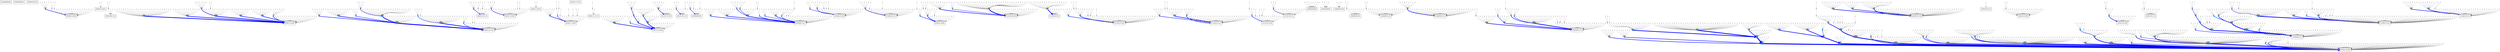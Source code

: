 digraph G {
layers="basins:edges:singles";
subgraph {
node[shape=box, style=unfilled, layer="basins"];
"00000000000" ;
node[shape=point, layer="edges", color=dodgerblue2, width=0.15, style=filled];
edge[color=blue];
node[layer="singles", color=gray25, width=0.05];
edge[color=gray50, len=1];
}
subgraph {
node[shape=box, style=unfilled, layer="basins"];
"00000000001" ;
node[shape=point, layer="edges", color=dodgerblue2, width=0.15, style=filled];
edge[color=blue];
node[layer="singles", color=gray25, width=0.05];
edge[color=gray50, len=1];
}
subgraph {
node[shape=box, style=unfilled, layer="basins"];
"00000010010" ;
node[shape=point, layer="edges", color=dodgerblue2, width=0.15, style=filled];
edge[color=blue];
node[layer="singles", color=gray25, width=0.05];
edge[color=gray50, len=1];
}
subgraph {
node[shape=box, style=unfilled, layer="basins"];
"00000110000" ;
node[shape=point, layer="edges", color=dodgerblue2, width=0.15, style=filled];
edge[color=blue];
"00000110000" [width=0.226746];
"00000110001" -> "00000110000" [penwidth=3.58352];
node[layer="singles", color=gray25, width=0.05];
edge[color=gray50, len=1];
"00000010000" -> "00000110000";
"00000010001" -> "00000110000";
"00000010011" -> "00000010000";
"00000110011" -> "00000110000";
"00011010000" -> "00000110000";
"00011010001" -> "00000110000";
"00011010011" -> "00000110000";
"00011010100" -> "00000110000";
"00011010101" -> "00000110000";
"00011110000" -> "00000110000";
"00011110001" -> "00000110000";
"00011110011" -> "00000110000";
"01000011000" -> "00000110000";
"01000011001" -> "00000110001";
"01000011010" -> "00000010000";
"01000011011" -> "00000010001";
"01011010000" -> "00000110000";
"01011010001" -> "00000110001";
"01011010010" -> "00000110000";
"01011010011" -> "00000110001";
"01011011000" -> "00000110000";
"01011011001" -> "00000110001";
"01011011010" -> "00000110000";
"01011011011" -> "00000110001";
"01011110000" -> "00000110000";
"01011110001" -> "00000110000";
"01011110010" -> "00000110000";
"01011110011" -> "00000110000";
}
subgraph {
node[shape=box, style=unfilled, layer="basins"];
"00000110010" ;
node[shape=point, layer="edges", color=dodgerblue2, width=0.15, style=filled];
edge[color=blue];
node[layer="singles", color=gray25, width=0.05];
edge[color=gray50, len=1];
"00011010010" -> "00000110010";
"00011110010" -> "00000110010";
}
subgraph {
node[shape=box, style=unfilled, layer="basins"];
"00001001110" ;
node[shape=point, layer="edges", color=dodgerblue2, width=0.15, style=filled];
edge[color=blue];
node[layer="singles", color=gray25, width=0.05];
edge[color=gray50, len=1];
"00001000010" -> "00001000110";
"00001000110" -> "00001001110";
"00001001010" -> "00001001110";
"10001000010" -> "00001000110";
"10001000110" -> "00001001110";
}
subgraph {
node[shape=box, style=unfilled, layer="basins"];
"00001101000" ;
node[shape=point, layer="edges", color=dodgerblue2, width=0.15, style=filled];
edge[color=blue];
"00001101000" [width=0.315747];
"00001100000" -> "00001101000" [penwidth=6.66441];
"00001101000" [width=0.315747];
"00001100001" -> "00001101000" [penwidth=5.27811];
"00001101000" [width=0.315747];
"00001101001" -> "00001101000" [penwidth=6.18208];
"00001101000" [width=0.315747];
"01001100000" -> "00001101000" [penwidth=4.79579];
"00001101001" [width=0.206069];
"01001100001" -> "00001101001" [penwidth=3.89182];
"00001101000" [width=0.315747];
"01001101000" -> "00001101000" [penwidth=4.79579];
"00001101000" [width=0.315747];
"10001100000" -> "00001101000" [penwidth=3.89182];
node[layer="singles", color=gray25, width=0.05];
edge[color=gray50, len=1];
"00001000000" -> "00001100000";
"00001000001" -> "00001100001";
"00001001000" -> "00001101000";
"00001001001" -> "00001101001";
"01001000000" -> "00001100001";
"01001000001" -> "00001100001";
"01001001000" -> "00001101001";
"01001001001" -> "00001101001";
"01001101001" -> "00001101001";
"10001000000" -> "00001100000";
"10001000001" -> "00001100001";
"10001010000" -> "00001100000";
"10001010001" -> "00001100000";
"10001010011" -> "00001100000";
"10001010100" -> "00001100000";
"10001010101" -> "00001100000";
"10001011000" -> "10001100000";
"10001011001" -> "10001100000";
"10001011011" -> "10001100000";
"10001100001" -> "00001101000";
"10001110000" -> "00001100000";
"10001110001" -> "00001100000";
"10001110011" -> "00001100000";
"10001110100" -> "00001101000";
"10001110101" -> "00001101000";
"10101000000" -> "00001100000";
"10101000001" -> "00001100001";
"10101010000" -> "00001100000";
"10101010001" -> "00001100000";
"10101010011" -> "00001100000";
"10101010100" -> "01001100000";
"10101010101" -> "01001100000";
"10101011000" -> "10001100000";
"10101011001" -> "10001100000";
"10101011011" -> "10001100000";
"10101100000" -> "00001101000";
"10101100001" -> "00001101000";
"10101110000" -> "00001100000";
"10101110001" -> "00001100000";
"10101110011" -> "00001100000";
"10101110100" -> "01001101000";
"10101110101" -> "01001101000";
"11001000000" -> "00001100001";
"11001000001" -> "00001100001";
"11001001000" -> "00001101001";
"11001001001" -> "00001101001";
"11001010000" -> "00001100000";
"11001010001" -> "00001100001";
"11001010010" -> "00001100000";
"11001010011" -> "00001100001";
"11001010100" -> "01001100000";
"11001010101" -> "01001100001";
"11001011000" -> "00001100000";
"11001011001" -> "00001100001";
"11001011010" -> "00001100000";
"11001011011" -> "00001100001";
"11001011100" -> "00001101000";
"11001011101" -> "00001101001";
"11001100000" -> "00001101000";
"11001100001" -> "00001101001";
"11001101000" -> "00001101000";
"11001101001" -> "00001101001";
"11001110000" -> "00001100000";
"11001110001" -> "00001100000";
"11001110010" -> "00001100000";
"11001110011" -> "00001100000";
"11001110100" -> "01001101000";
"11001110101" -> "01001101000";
"11001111000" -> "00001101000";
"11001111001" -> "00001101000";
"11001111010" -> "00001101000";
"11001111011" -> "00001101000";
"11001111100" -> "00001101000";
"11001111101" -> "00001101000";
"11101000000" -> "01001100001";
"11101000001" -> "01001100001";
"11101001000" -> "00001101001";
"11101001001" -> "00001101001";
"11101010000" -> "01001100000";
"11101010001" -> "01001100001";
"11101010010" -> "01001100000";
"11101010011" -> "01001100001";
"11101010100" -> "01001100000";
"11101010101" -> "01001100001";
"11101011000" -> "00001100000";
"11101011001" -> "00001100001";
"11101011010" -> "00001100000";
"11101011011" -> "00001100001";
"11101011100" -> "01001101000";
"11101011101" -> "01001101001";
"11101100000" -> "01001101000";
"11101100001" -> "01001101001";
"11101101000" -> "00001101000";
"11101101001" -> "00001101001";
"11101110000" -> "01001100000";
"11101110001" -> "01001100000";
"11101110010" -> "01001100000";
"11101110011" -> "01001100000";
"11101110100" -> "01001101000";
"11101110101" -> "01001101000";
"11101111000" -> "00001101000";
"11101111001" -> "00001101000";
"11101111010" -> "00001101000";
"11101111011" -> "00001101000";
"11101111100" -> "01001101000";
"11101111101" -> "01001101000";
}
subgraph {
node[shape=box, style=unfilled, layer="basins"];
"00001101100" ;
node[shape=point, layer="edges", color=dodgerblue2, width=0.15, style=filled];
edge[color=blue];
"00001101101" [width=0.283233];
"00001000101" -> "00001101101" [penwidth=3.89182];
"00001101101" [width=0.283233];
"00001001101" -> "00001101101" [penwidth=5.1299];
"00001101100" [width=0.323469];
"00001101101" -> "00001101100" [penwidth=8.49699];
"00001101101" [width=0.283233];
"01001001101" -> "00001101101" [penwidth=3.21888];
"01001101100" [width=0.217206];
"01001100100" -> "01001101100" [penwidth=2.77259];
"01001101101" [width=0.224486];
"01001100101" -> "01001101101" [penwidth=3.21888];
"00001101100" [width=0.323469];
"01001101100" -> "00001101100" [penwidth=6.51619];
"00001101101" [width=0.283233];
"01001101101" -> "00001101101" [penwidth=6.73459];
"00001101100" [width=0.323469];
"01001101110" -> "00001101100" [penwidth=2.77259];
node[layer="singles", color=gray25, width=0.05];
edge[color=gray50, len=1];
"00001000011" -> "00001000101";
"00001000100" -> "00001101100";
"00001000111" -> "00001001101";
"00001001011" -> "00001001101";
"00001001100" -> "00001101100";
"00001001111" -> "00001001101";
"00001100011" -> "00001101100";
"00001100100" -> "00001101100";
"00001100101" -> "00001101100";
"00001100111" -> "00001101100";
"00001101011" -> "00001101100";
"00001101111" -> "00001101100";
"01001000010" -> "00001000101";
"01001000011" -> "00001000101";
"01001000100" -> "01001101101";
"01001000101" -> "01001101101";
"01001000110" -> "01001001101";
"01001000111" -> "01001001101";
"01001001010" -> "00001001101";
"01001001011" -> "00001001101";
"01001001100" -> "00001101101";
"01001001110" -> "00001001101";
"01001001111" -> "00001001101";
"01001100010" -> "00001101100";
"01001100011" -> "00001101101";
"01001100110" -> "01001101100";
"01001100111" -> "01001101101";
"01001101010" -> "00001101100";
"01001101011" -> "00001101101";
"01001101111" -> "00001101101";
"10001000011" -> "00001000101";
"10001000100" -> "00001101100";
"10001000101" -> "00001101101";
"10001000111" -> "00001001101";
"10001010111" -> "00001100100";
"10001100011" -> "00001101100";
"10001100100" -> "00001101100";
"10001100101" -> "00001101100";
"10001100111" -> "00001101100";
"10001110111" -> "00001101100";
"10101000011" -> "00001100101";
"10101000100" -> "01001101100";
"10101000101" -> "01001101101";
"10101000110" -> "01001101110";
"10101000111" -> "01001101101";
"10101010110" -> "01001100110";
"10101010111" -> "01001100100";
"10101100011" -> "00001101100";
"10101100100" -> "01001101100";
"10101100101" -> "01001101100";
"10101100110" -> "01001101110";
"10101100111" -> "01001101100";
"10101110110" -> "01001101110";
"10101110111" -> "01001101100";
"11001000010" -> "00001000101";
"11001000011" -> "00001000101";
"11001000100" -> "01001101101";
"11001000101" -> "01001101101";
"11001000110" -> "01001001101";
"11001000111" -> "01001001101";
"11001001010" -> "00001001101";
"11001001011" -> "00001001101";
"11001001100" -> "00001101101";
"11001001101" -> "00001101101";
"11001001110" -> "00001001101";
"11001001111" -> "00001001101";
"11001010110" -> "01001100100";
"11001010111" -> "01001100101";
"11001011110" -> "00001101100";
"11001011111" -> "00001101101";
"11001100010" -> "00001101100";
"11001100011" -> "00001101101";
"11001100100" -> "01001101100";
"11001100101" -> "01001101101";
"11001100110" -> "01001101100";
"11001100111" -> "01001101101";
"11001101010" -> "00001101100";
"11001101011" -> "00001101101";
"11001101100" -> "00001101100";
"11001101101" -> "00001101101";
"11001101110" -> "00001101100";
"11001101111" -> "00001101101";
"11001110110" -> "01001101100";
"11001110111" -> "01001101100";
"11001111110" -> "00001101100";
"11001111111" -> "00001101100";
"11101000010" -> "01001100101";
"11101000011" -> "01001100101";
"11101000100" -> "01001101101";
"11101000101" -> "01001101101";
"11101000110" -> "01001101101";
"11101000111" -> "01001101101";
"11101001010" -> "00001101101";
"11101001011" -> "00001101101";
"11101001100" -> "01001101101";
"11101001101" -> "01001101101";
"11101001110" -> "01001101101";
"11101001111" -> "01001101101";
"11101010110" -> "01001100100";
"11101010111" -> "01001100101";
"11101011110" -> "01001101100";
"11101011111" -> "01001101101";
"11101100010" -> "01001101100";
"11101100011" -> "01001101101";
"11101100100" -> "01001101100";
"11101100101" -> "01001101101";
"11101100110" -> "01001101100";
"11101100111" -> "01001101101";
"11101101010" -> "00001101100";
"11101101011" -> "00001101101";
"11101101100" -> "01001101100";
"11101101101" -> "01001101101";
"11101101110" -> "01001101100";
"11101101111" -> "01001101101";
"11101110110" -> "01001101100";
"11101110111" -> "01001101100";
"11101111110" -> "01001101100";
"11101111111" -> "01001101100";
}
subgraph {
node[shape=box, style=unfilled, layer="basins"];
"00001101110" ;
node[shape=point, layer="edges", color=dodgerblue2, width=0.15, style=filled];
edge[color=blue];
"00001101110" [width=0.184839];
"00001100010" -> "00001101110" [penwidth=3.21888];
node[layer="singles", color=gray25, width=0.05];
edge[color=gray50, len=1];
"00001100110" -> "00001101110";
"00001101010" -> "00001101110";
"10001010010" -> "00001100010";
"10001010110" -> "00001100110";
"10001011010" -> "10001100010";
"10001100010" -> "00001101110";
"10001100110" -> "00001101110";
"10001110010" -> "00001100010";
"10001110110" -> "00001101110";
"10101000010" -> "00001100110";
"10101010010" -> "00001100010";
"10101011010" -> "10001100010";
"10101100010" -> "00001101110";
"10101110010" -> "00001100010";
}
subgraph {
node[shape=box, style=unfilled, layer="basins"];
"00001110000" ;
node[shape=point, layer="edges", color=dodgerblue2, width=0.15, style=filled];
edge[color=blue];
"00001110000" [width=0.214592];
"00001110001" -> "00001110000" [penwidth=3.21888];
node[layer="singles", color=gray25, width=0.05];
edge[color=gray50, len=1];
"00001010000" -> "00001110000";
"00001010001" -> "00001110000";
"00001010011" -> "00001110000";
"00001010100" -> "00001110000";
"00001010101" -> "00001110000";
"00001011000" -> "00001110000";
"00001011001" -> "00001110000";
"00001011011" -> "00001110000";
"00001110011" -> "00001110000";
"01001010000" -> "00001110000";
"01001010001" -> "00001110001";
"01001010010" -> "00001110000";
"01001010011" -> "00001110001";
"01001010100" -> "01001110000";
"01001010101" -> "01001110001";
"01001011000" -> "00001110000";
"01001011001" -> "00001110001";
"01001011010" -> "00001110000";
"01001011011" -> "00001110001";
"01001110000" -> "00001110000";
"01001110001" -> "00001110000";
"01001110010" -> "00001110000";
"01001110011" -> "00001110000";
}
subgraph {
node[shape=box, style=unfilled, layer="basins"];
"00001110010" ;
node[shape=point, layer="edges", color=dodgerblue2, width=0.15, style=filled];
edge[color=blue];
node[layer="singles", color=gray25, width=0.05];
edge[color=gray50, len=1];
"00001010010" -> "00001110010";
"00001011010" -> "00001110010";
}
subgraph {
node[shape=box, style=unfilled, layer="basins"];
"00001111000" ;
node[shape=point, layer="edges", color=dodgerblue2, width=0.15, style=filled];
edge[color=blue];
"00001111000" [width=0.228932];
"00001111100" -> "00001111000" [penwidth=3.89182];
"00001111000" [width=0.228932];
"01001111000" -> "00001111000" [penwidth=3.21888];
node[layer="singles", color=gray25, width=0.05];
edge[color=gray50, len=1];
"00001010111" -> "00001110100";
"00001011100" -> "00001111000";
"00001011101" -> "00001111000";
"00001011111" -> "00001111100";
"00001110100" -> "00001111000";
"00001110101" -> "00001111000";
"00001110111" -> "00001111100";
"00001111001" -> "00001111000";
"00001111011" -> "00001111000";
"00001111101" -> "00001111000";
"00001111111" -> "00001111100";
"01001010110" -> "01001110100";
"01001010111" -> "01001110101";
"01001011100" -> "00001111000";
"01001011101" -> "00001111001";
"01001011110" -> "00001111100";
"01001011111" -> "00001111101";
"01001110100" -> "01001111000";
"01001110101" -> "01001111000";
"01001110110" -> "01001111100";
"01001110111" -> "01001111100";
"01001111001" -> "00001111000";
"01001111010" -> "00001111000";
"01001111011" -> "00001111000";
"01001111100" -> "00001111000";
"01001111101" -> "00001111000";
"01001111110" -> "00001111100";
"01001111111" -> "00001111100";
}
subgraph {
node[shape=box, style=unfilled, layer="basins"];
"00001111010" ;
node[shape=point, layer="edges", color=dodgerblue2, width=0.15, style=filled];
edge[color=blue];
node[layer="singles", color=gray25, width=0.05];
edge[color=gray50, len=1];
}
subgraph {
node[shape=box, style=unfilled, layer="basins"];
"00001111110" ;
node[shape=point, layer="edges", color=dodgerblue2, width=0.15, style=filled];
edge[color=blue];
node[layer="singles", color=gray25, width=0.05];
edge[color=gray50, len=1];
"00001010110" -> "00001110110";
"00001011110" -> "00001111110";
"00001110110" -> "00001111110";
}
subgraph {
node[shape=box, style=unfilled, layer="basins"];
"00101101000" ;
node[shape=point, layer="edges", color=dodgerblue2, width=0.15, style=filled];
edge[color=blue];
"00101101000" [width=0.272956];
"00101100000" -> "00101101000" [penwidth=5.1299];
"00101101000" [width=0.272956];
"00101100001" -> "00101101000" [penwidth=2.77259];
"00101101000" [width=0.272956];
"00101101001" -> "00101101000" [penwidth=4.96981];
"01101101000" [width=0.192691];
"01101100000" -> "01101101000" [penwidth=4.60517];
"01101101001" [width=0.138629];
"01101100001" -> "01101101001" [penwidth=3.58352];
"00101101000" [width=0.272956];
"01101101000" -> "00101101000" [penwidth=5.78074];
"00101101001" [width=0.16566];
"01101101001" -> "00101101001" [penwidth=4.15888];
node[layer="singles", color=gray25, width=0.05];
edge[color=gray50, len=1];
"00101000000" -> "00101100000";
"00101000001" -> "00101100001";
"00101001000" -> "00101101000";
"00101001001" -> "00101101001";
"00101010000" -> "00101100000";
"00101010001" -> "00101100000";
"00101010011" -> "00101100000";
"00101010100" -> "01101100000";
"00101010101" -> "01101100000";
"00101011000" -> "00101100000";
"00101011001" -> "00101100000";
"00101011011" -> "00101100000";
"00101011100" -> "00101101000";
"00101011101" -> "00101101000";
"00101110000" -> "00101100000";
"00101110001" -> "00101100000";
"00101110011" -> "00101100000";
"00101110100" -> "01101101000";
"00101110101" -> "01101101000";
"00101111000" -> "00101101000";
"00101111001" -> "00101101000";
"00101111011" -> "00101101000";
"00101111100" -> "00101101000";
"00101111101" -> "00101101000";
"01101000000" -> "01101100001";
"01101000001" -> "01101100001";
"01101001000" -> "00101101001";
"01101001001" -> "00101101001";
"01101010000" -> "01101100000";
"01101010001" -> "01101100001";
"01101010010" -> "01101100000";
"01101010011" -> "01101100001";
"01101010100" -> "01101100000";
"01101010101" -> "01101100001";
"01101011000" -> "00101100000";
"01101011001" -> "00101100001";
"01101011010" -> "00101100000";
"01101011011" -> "00101100001";
"01101011100" -> "01101101000";
"01101011101" -> "01101101001";
"01101110000" -> "01101100000";
"01101110001" -> "01101100000";
"01101110010" -> "01101100000";
"01101110011" -> "01101100000";
"01101110100" -> "01101101000";
"01101110101" -> "01101101000";
"01101111000" -> "00101101000";
"01101111001" -> "00101101000";
"01101111010" -> "00101101000";
"01101111011" -> "00101101000";
"01101111100" -> "01101101000";
"01101111101" -> "01101101000";
}
subgraph {
node[shape=box, style=unfilled, layer="basins"];
"00101101100" ;
node[shape=point, layer="edges", color=dodgerblue2, width=0.15, style=filled];
edge[color=blue];
"00101101100" [width=0.180537];
"00101101101" -> "00101101100" [penwidth=3.89182];
node[layer="singles", color=gray25, width=0.05];
edge[color=gray50, len=1];
"00101001011" -> "00101101101";
"00101001100" -> "00101101100";
"00101001101" -> "00101101101";
"00101001111" -> "00101101101";
"00101011111" -> "00101101100";
"00101100011" -> "00101101100";
"00101101011" -> "00101101100";
"00101101111" -> "00101101100";
"00101111111" -> "00101101100";
"01101001010" -> "00101101101";
"01101001011" -> "00101101101";
"01101101010" -> "00101101100";
"01101101011" -> "00101101101";
}
subgraph {
node[shape=box, style=unfilled, layer="basins"];
"00101101110" ;
node[shape=point, layer="edges", color=dodgerblue2, width=0.15, style=filled];
edge[color=blue];
"00101101110" [width=0.15986];
"00101100010" -> "00101101110" [penwidth=2.77259];
node[layer="singles", color=gray25, width=0.05];
edge[color=gray50, len=1];
"00101001010" -> "00101101110";
"00101001110" -> "00101101110";
"00101010010" -> "00101100010";
"00101011010" -> "00101100010";
"00101011110" -> "00101101110";
"00101101010" -> "00101101110";
"00101110010" -> "00101100010";
"00101111010" -> "00101101010";
"00101111110" -> "00101101110";
}
subgraph {
node[shape=box, style=unfilled, layer="basins"];
"01000000001" ;
node[shape=point, layer="edges", color=dodgerblue2, width=0.15, style=filled];
edge[color=blue];
"01000000001" [width=0.16566];
"11000000001" -> "01000000001" [penwidth=2.77259];
node[layer="singles", color=gray25, width=0.05];
edge[color=gray50, len=1];
"01000000000" -> "01000000001";
"01010000000" -> "01000000001";
"01010000001" -> "01000000001";
"11000000000" -> "01000000001";
"11000010010" -> "01000000000";
"11000010011" -> "01000000001";
"11010000000" -> "11000000001";
"11010000001" -> "11000000001";
"11010010010" -> "11000000000";
"11010010011" -> "11000000001";
}
subgraph {
node[shape=box, style=unfilled, layer="basins"];
"01000001101" ;
node[shape=point, layer="edges", color=dodgerblue2, width=0.15, style=filled];
edge[color=blue];
"01000001101" [width=0.294589];
"00000000101" -> "01000001101" [penwidth=3.89182];
"01000001101" [width=0.294589];
"01000000101" -> "01000001101" [penwidth=4.60517];
"01000001101" [width=0.294589];
"01000001100" -> "01000001101" [penwidth=5.66643];
"01000001101" [width=0.294589];
"01000001110" -> "01000001101" [penwidth=3.21888];
"01000001101" [width=0.294589];
"11000000100" -> "01000001101" [penwidth=2.77259];
"01000001101" [width=0.294589];
"11000000101" -> "01000001101" [penwidth=4.15888];
"01000001101" [width=0.294589];
"11000000110" -> "01000001101" [penwidth=3.21888];
"01000001100" [width=0.188881];
"11000100010" -> "01000001100" [penwidth=3.21888];
"01000001100" [width=0.188881];
"11000100110" -> "01000001100" [penwidth=2.77259];
node[layer="singles", color=gray25, width=0.05];
edge[color=gray50, len=1];
"00000000010" -> "00000000110";
"00000000011" -> "00000000101";
"00000000100" -> "01000001100";
"00000000110" -> "01000001110";
"00000000111" -> "01000001101";
"00000100110" -> "01000001110";
"00000100111" -> "01000001100";
"00010010110" -> "11000010110";
"00011000010" -> "00000000110";
"00011000011" -> "00000000101";
"00110000010" -> "11100000110";
"01000000010" -> "01000000101";
"01000000011" -> "01000000101";
"01000000100" -> "01000001101";
"01000000110" -> "01000001101";
"01000000111" -> "01000001101";
"01000001111" -> "01000001101";
"01000100010" -> "01000001100";
"01000100011" -> "01000001101";
"01000100110" -> "01000001100";
"01000100111" -> "01000001101";
"01000101110" -> "01000001100";
"01000101111" -> "01000001101";
"01010000010" -> "01000000101";
"01010000011" -> "01000000101";
"01010000100" -> "01000001101";
"01010000101" -> "01000001101";
"01010000110" -> "01000001101";
"01010000111" -> "01000001101";
"01010100010" -> "01000001100";
"01010100011" -> "01000001101";
"01010100110" -> "01000001100";
"01010100111" -> "01000001101";
"01011000010" -> "00000000101";
"01011000011" -> "00000000101";
"01011000110" -> "01000001101";
"01011000111" -> "01000001101";
"10000010110" -> "11000000110";
"10000010111" -> "11000000100";
"10010010110" -> "11000000110";
"10010010111" -> "11000000100";
"10100000010" -> "11000000110";
"10100000011" -> "11000000101";
"10100010010" -> "11000100010";
"10100010110" -> "11000100110";
"10100110010" -> "11000100010";
"10110000010" -> "11000000110";
"10110000011" -> "11000000101";
"10110010010" -> "11000100010";
"10110010110" -> "11000100110";
"10110110010" -> "11000100010";
"10111010110" -> "11000100110";
"11000000010" -> "01000000101";
"11000000011" -> "01000000101";
"11000000111" -> "01000001101";
"11000010110" -> "01000000100";
"11000010111" -> "01000000101";
"11000100011" -> "01000001101";
"11000100111" -> "01000001101";
"11010000010" -> "11000000101";
"11010000011" -> "11000000101";
"11010010110" -> "11000000100";
"11010010111" -> "11000000101";
"11011000010" -> "00000000101";
"11011000011" -> "00000000101";
"11011000110" -> "01000001101";
"11011000111" -> "01000001101";
"11100000010" -> "01000000101";
"11100000011" -> "01000000101";
"11100000110" -> "01000001101";
"11100000111" -> "01000001101";
"11110000010" -> "11000000101";
"11110000011" -> "11000000101";
}
subgraph {
node[shape=box, style=unfilled, layer="basins"];
"01000101100" ;
node[shape=point, layer="edges", color=dodgerblue2, width=0.15, style=filled];
edge[color=blue];
"01000101100" [width=0.237023];
"01000100100" -> "01000101100" [penwidth=2.77259];
"01000101100" [width=0.237023];
"11000100100" -> "01000101100" [penwidth=3.21888];
node[layer="singles", color=gray25, width=0.05];
edge[color=gray50, len=1];
"00000100100" -> "01000101100";
"00000100101" -> "01000101100";
"00110010010" -> "11100100010";
"00110010110" -> "11100100110";
"00110010111" -> "11100100100";
"00110110010" -> "11100100010";
"01010100100" -> "01000101100";
"01011100100" -> "01000101100";
"01011100110" -> "01000101100";
"10100010111" -> "11000100100";
"10110010111" -> "11000100100";
"10111010111" -> "11000100100";
"11000110110" -> "01000101100";
"11000110111" -> "01000101100";
"11011010110" -> "01000100100";
"11011100100" -> "01000101100";
"11011100110" -> "01000101100";
"11011110110" -> "01000101100";
"11011110111" -> "01000101100";
"11100010110" -> "01000100100";
"11100100010" -> "01000101100";
"11100100100" -> "01000101100";
"11100100110" -> "01000101100";
"11100110110" -> "01000101100";
"11100110111" -> "01000101100";
"11110010110" -> "11000100100";
"11111010110" -> "01000100100";
"11111100010" -> "01000101100";
"11111100100" -> "01000101100";
"11111100110" -> "01000101100";
"11111110110" -> "01000101100";
"11111110111" -> "01000101100";
}
subgraph {
node[shape=box, style=unfilled, layer="basins"];
"01000101101" ;
node[shape=point, layer="edges", color=dodgerblue2, width=0.15, style=filled];
edge[color=blue];
"01000101101" [width=0.228932];
"01000100101" -> "01000101101" [penwidth=3.58352];
node[layer="singles", color=gray25, width=0.05];
edge[color=gray50, len=1];
"00110000011" -> "11100000101";
"01010100101" -> "01000101101";
"01011000100" -> "01000101101";
"01011000101" -> "01000101101";
"01011100101" -> "01000101101";
"01011100111" -> "01000101101";
"11000100101" -> "01000101101";
"11011000100" -> "01000101101";
"11011000101" -> "01000101101";
"11011010111" -> "01000100101";
"11011100101" -> "01000101101";
"11011100111" -> "01000101101";
"11100000100" -> "01000101101";
"11100000101" -> "01000101101";
"11100010111" -> "01000100101";
"11100100011" -> "01000101101";
"11100100101" -> "01000101101";
"11100100111" -> "01000101101";
"11110010111" -> "11000100101";
"11111000010" -> "01000100101";
"11111000011" -> "01000100101";
"11111000100" -> "01000101101";
"11111000101" -> "01000101101";
"11111000110" -> "01000101101";
"11111000111" -> "01000101101";
"11111010111" -> "01000100101";
"11111100011" -> "01000101101";
"11111100101" -> "01000101101";
"11111100111" -> "01000101101";
}
subgraph {
node[shape=box, style=unfilled, layer="basins"];
"01000110000" ;
node[shape=point, layer="edges", color=dodgerblue2, width=0.15, style=filled];
edge[color=blue];
"01000110000" [width=0.226746];
"01000010100" -> "01000110000" [penwidth=3.21888];
"01000110000" [width=0.226746];
"01000110001" -> "01000110000" [penwidth=4.60517];
node[layer="singles", color=gray25, width=0.05];
edge[color=gray50, len=1];
"00000010100" -> "01000110000";
"00000010101" -> "01000110000";
"00000010110" -> "01000010110";
"00000010111" -> "01000010100";
"01000010000" -> "01000110000";
"01000010001" -> "01000110001";
"01000010010" -> "01000010000";
"01000010011" -> "01000010001";
"01000010101" -> "01000110001";
"01000010110" -> "01000010100";
"01000010111" -> "01000010101";
"01000110010" -> "01000110000";
"01000110011" -> "01000110000";
"01010010000" -> "01000110000";
"01010010001" -> "01000110001";
"01010010010" -> "01000010000";
"01010010011" -> "01000010001";
"01010010100" -> "01000110000";
"01010010101" -> "01000110001";
"01010010110" -> "01000010100";
"01010010111" -> "01000010101";
"01010110000" -> "01000110000";
"01010110001" -> "01000110000";
"01010110010" -> "01000110000";
"01010110011" -> "01000110000";
"01011010100" -> "01000110000";
"01011010101" -> "01000110001";
}
subgraph {
node[shape=box, style=unfilled, layer="basins"];
"01100101000" ;
node[shape=point, layer="edges", color=dodgerblue2, width=0.15, style=filled];
edge[color=blue];
"01100101000" [width=0.285111];
"00100100000" -> "01100101000" [penwidth=4.60517];
"01100101000" [width=0.285111];
"00100100001" -> "01100101000" [penwidth=2.77259];
"01100101000" [width=0.285111];
"01100100000" -> "01100101000" [penwidth=7.1107];
node[layer="singles", color=gray25, width=0.05];
edge[color=gray50, len=1];
"00100000000" -> "01100100000";
"00100010000" -> "01100100000";
"00100010001" -> "01100100000";
"00100010011" -> "01100100000";
"00100010100" -> "01100100000";
"00100010101" -> "01100100000";
"00100110000" -> "01100100000";
"00100110001" -> "01100100000";
"00100110011" -> "01100100000";
"00100110100" -> "01100101000";
"00100110101" -> "01100101000";
"00111000000" -> "00100100000";
"00111000001" -> "00100100001";
"00111010000" -> "00100100000";
"00111010001" -> "00100100000";
"00111010011" -> "00100100000";
"00111010100" -> "01100100000";
"00111010101" -> "01100100000";
"00111110000" -> "00100100000";
"00111110001" -> "00100100000";
"00111110011" -> "00100100000";
"00111110100" -> "01100101000";
"00111110101" -> "01100101000";
"01100010000" -> "01100100000";
"01100010010" -> "01100100000";
"01100010100" -> "01100100000";
"01100011000" -> "01100100000";
"01100011010" -> "01100100000";
"01100011100" -> "01100101000";
"01100110000" -> "01100100000";
"01100110001" -> "01100100000";
"01100110010" -> "01100100000";
"01100110011" -> "01100100000";
"01100110100" -> "01100101000";
"01100110101" -> "01100101000";
"01100111000" -> "01100101000";
"01100111001" -> "01100101000";
"01100111010" -> "01100101000";
"01100111011" -> "01100101000";
"01100111100" -> "01100101000";
"01100111101" -> "01100101000";
"01110010000" -> "01100100000";
"01110010010" -> "01100100000";
"01110010100" -> "01100100000";
"01110100000" -> "01100101000";
"01110110000" -> "01100100000";
"01110110001" -> "01100100000";
"01110110010" -> "01100100000";
"01110110011" -> "01100100000";
"01110110100" -> "01100101000";
"01110110101" -> "01100101000";
"01111010000" -> "01100100000";
"01111010010" -> "01100100000";
"01111010100" -> "01100100000";
"01111011000" -> "00100100000";
"01111011001" -> "00100100001";
"01111011010" -> "00100100000";
"01111011011" -> "00100100001";
"01111011100" -> "01100101000";
"01111100000" -> "01100101000";
"01111110000" -> "01100100000";
"01111110001" -> "01100100000";
"01111110010" -> "01100100000";
"01111110011" -> "01100100000";
"01111110100" -> "01100101000";
"01111110101" -> "01100101000";
"01111111100" -> "01100101000";
"01111111101" -> "01100101000";
}
subgraph {
node[shape=box, style=unfilled, layer="basins"];
"01100101001" ;
node[shape=point, layer="edges", color=dodgerblue2, width=0.15, style=filled];
edge[color=blue];
"01100101001" [width=0.217206];
"01100100001" -> "01100101001" [penwidth=5.88888];
node[layer="singles", color=gray25, width=0.05];
edge[color=gray50, len=1];
"00100000001" -> "01100100001";
"01100000000" -> "01100100001";
"01100000001" -> "01100100001";
"01100001000" -> "01100101001";
"01100001001" -> "01100101001";
"01100010001" -> "01100100001";
"01100010011" -> "01100100001";
"01100010101" -> "01100100001";
"01100011001" -> "01100100001";
"01100011011" -> "01100100001";
"01100011101" -> "01100101001";
"01110000000" -> "01100100001";
"01110000001" -> "01100100001";
"01110010001" -> "01100100001";
"01110010011" -> "01100100001";
"01110010101" -> "01100100001";
"01110100001" -> "01100101001";
"01111000000" -> "01100100001";
"01111000001" -> "01100100001";
"01111010001" -> "01100100001";
"01111010011" -> "01100100001";
"01111010101" -> "01100100001";
"01111011101" -> "01100101001";
"01111100001" -> "01100101001";
}
subgraph {
node[shape=box, style=unfilled, layer="basins"];
"01100101100" ;
node[shape=point, layer="edges", color=dodgerblue2, width=0.15, style=filled];
edge[color=blue];
"01100101100" [width=0.268357];
"01100100100" -> "01100101100" [penwidth=3.58352];
"01100101100" [width=0.268357];
"01100101110" -> "01100101100" [penwidth=4.60517];
node[layer="singles", color=gray25, width=0.05];
edge[color=gray50, len=1];
"00100000100" -> "01100101100";
"00100010010" -> "01100100010";
"00100010110" -> "01100100110";
"00100010111" -> "01100100100";
"00100100010" -> "01100101110";
"00100100011" -> "01100101100";
"00100100100" -> "01100101100";
"00100100101" -> "01100101100";
"00100100110" -> "01100101110";
"00100100111" -> "01100101100";
"00100110010" -> "01100100010";
"00100110110" -> "01100101110";
"00100110111" -> "01100101100";
"00111000010" -> "00100100110";
"00111000011" -> "00100100101";
"00111000100" -> "01100101100";
"00111000110" -> "01100101110";
"00111010010" -> "00100100010";
"00111010110" -> "01100100110";
"00111010111" -> "01100100100";
"00111100100" -> "01100101100";
"00111100101" -> "01100101100";
"00111100110" -> "01100101110";
"00111100111" -> "01100101100";
"00111110010" -> "00100100010";
"00111110110" -> "01100101110";
"00111110111" -> "01100101100";
"01100010110" -> "01100100100";
"01100011110" -> "01100101100";
"01100100010" -> "01100101100";
"01100100110" -> "01100101100";
"01100101010" -> "01100101100";
"01100110110" -> "01100101100";
"01100110111" -> "01100101100";
"01100111110" -> "01100101100";
"01100111111" -> "01100101100";
"01110010110" -> "01100100100";
"01110100010" -> "01100101100";
"01110100100" -> "01100101100";
"01110100110" -> "01100101100";
"01110110110" -> "01100101100";
"01110110111" -> "01100101100";
"01111010110" -> "01100100100";
"01111011110" -> "01100101100";
"01111100010" -> "01100101100";
"01111100100" -> "01100101100";
"01111100110" -> "01100101100";
"01111101100" -> "01100101100";
"01111101110" -> "01100101100";
"01111110110" -> "01100101100";
"01111110111" -> "01100101100";
"01111111110" -> "01100101100";
"01111111111" -> "01100101100";
}
subgraph {
node[shape=box, style=unfilled, layer="basins"];
"01100101101" ;
node[shape=point, layer="edges", color=dodgerblue2, width=0.15, style=filled];
edge[color=blue];
"01100101101" [width=0.265932];
"01100000101" -> "01100101101" [penwidth=3.58352];
"01100101101" [width=0.265932];
"01100001101" -> "01100101101" [penwidth=4.96981];
"01100101101" [width=0.265932];
"01100100101" -> "01100101101" [penwidth=3.58352];
node[layer="singles", color=gray25, width=0.05];
edge[color=gray50, len=1];
"00100000010" -> "01100000110";
"00100000011" -> "01100000101";
"00100000101" -> "01100101101";
"00100000110" -> "01100001110";
"00100000111" -> "01100001101";
"00111000101" -> "01100101101";
"00111000111" -> "01100101101";
"01100000010" -> "01100000101";
"01100000011" -> "01100000101";
"01100000100" -> "01100101101";
"01100000110" -> "01100001101";
"01100000111" -> "01100001101";
"01100001010" -> "01100001101";
"01100001011" -> "01100001101";
"01100001100" -> "01100101101";
"01100001110" -> "01100001101";
"01100001111" -> "01100001101";
"01100010111" -> "01100100101";
"01100011111" -> "01100101101";
"01100100011" -> "01100101101";
"01100100111" -> "01100101101";
"01100101011" -> "01100101101";
"01100101111" -> "01100101101";
"01110000010" -> "01100000101";
"01110000011" -> "01100000101";
"01110000100" -> "01100101101";
"01110000101" -> "01100101101";
"01110000110" -> "01100001101";
"01110000111" -> "01100001101";
"01110010111" -> "01100100101";
"01110100011" -> "01100101101";
"01110100101" -> "01100101101";
"01110100111" -> "01100101101";
"01111000010" -> "01100100101";
"01111000011" -> "01100100101";
"01111000100" -> "01100101101";
"01111000101" -> "01100101101";
"01111000110" -> "01100101101";
"01111000111" -> "01100101101";
"01111001100" -> "01100101101";
"01111001101" -> "01100101101";
"01111001110" -> "01100101101";
"01111001111" -> "01100101101";
"01111010111" -> "01100100101";
"01111011111" -> "01100101101";
"01111100011" -> "01100101101";
"01111100101" -> "01100101101";
"01111100111" -> "01100101101";
"01111101101" -> "01100101101";
"01111101111" -> "01100101101";
}
subgraph {
node[shape=box, style=unfilled, layer="basins"];
"01101101100" ;
node[shape=point, layer="edges", color=dodgerblue2, width=0.15, style=filled];
edge[color=blue];
"01101101100" [width=0.209033];
"01101101110" -> "01101101100" [penwidth=3.21888];
node[layer="singles", color=gray25, width=0.05];
edge[color=gray50, len=1];
"00101000010" -> "00101100110";
"00101000011" -> "00101100101";
"00101000100" -> "01101101100";
"00101000110" -> "01101101110";
"00101010110" -> "01101100110";
"00101010111" -> "01101100100";
"00101100100" -> "01101101100";
"00101100101" -> "01101101100";
"00101100110" -> "01101101110";
"00101100111" -> "01101101100";
"00101110110" -> "01101101110";
"00101110111" -> "01101101100";
"01101010110" -> "01101100100";
"01101011110" -> "01101101100";
"01101100010" -> "01101101100";
"01101100100" -> "01101101100";
"01101100110" -> "01101101100";
"01101110110" -> "01101101100";
"01101110111" -> "01101101100";
"01101111110" -> "01101101100";
"01101111111" -> "01101101100";
}
subgraph {
node[shape=box, style=unfilled, layer="basins"];
"01101101101" ;
node[shape=point, layer="edges", color=dodgerblue2, width=0.15, style=filled];
edge[color=blue];
"01101101101" [width=0.196296];
"01101100101" -> "01101101101" [penwidth=2.77259];
node[layer="singles", color=gray25, width=0.05];
edge[color=gray50, len=1];
"00101000101" -> "01101101101";
"00101000111" -> "01101101101";
"01101000010" -> "01101100101";
"01101000011" -> "01101100101";
"01101000100" -> "01101101101";
"01101000101" -> "01101101101";
"01101000110" -> "01101101101";
"01101000111" -> "01101101101";
"01101001100" -> "01101101101";
"01101001101" -> "01101101101";
"01101001110" -> "01101101101";
"01101001111" -> "01101101101";
"01101010111" -> "01101100101";
"01101011111" -> "01101101101";
"01101100011" -> "01101101101";
"01101100111" -> "01101101101";
"01101101111" -> "01101101101";
}
subgraph {
node[shape=box, style=unfilled, layer="basins"];
"10000000000" ;
node[shape=point, layer="edges", color=dodgerblue2, width=0.15, style=filled];
edge[color=blue];
node[layer="singles", color=gray25, width=0.05];
edge[color=gray50, len=1];
"00010000000" -> "10000000000";
"10000010011" -> "10000000000";
"10000011011" -> "10000000000";
"10010000000" -> "10000000000";
"10010010011" -> "10000000000";
"10010011011" -> "10000000000";
"11000011010" -> "10000000000";
"11010011010" -> "10000000000";
}
subgraph {
node[shape=box, style=unfilled, layer="basins"];
"10000000001" ;
node[shape=point, layer="edges", color=dodgerblue2, width=0.15, style=filled];
edge[color=blue];
node[layer="singles", color=gray25, width=0.05];
edge[color=gray50, len=1];
"00010000001" -> "10000000001";
"10010000001" -> "10000000001";
"11000011011" -> "10000000001";
"11010011011" -> "10000000001";
}
subgraph {
node[shape=box, style=unfilled, layer="basins"];
"10000001000" ;
node[shape=point, layer="edges", color=dodgerblue2, width=0.15, style=filled];
edge[color=blue];
node[layer="singles", color=gray25, width=0.05];
edge[color=gray50, len=1];
"00000001000" -> "10000001000";
"00010001000" -> "10000001000";
"10010001000" -> "10000001000";
}
subgraph {
node[shape=box, style=unfilled, layer="basins"];
"10000001001" ;
node[shape=point, layer="edges", color=dodgerblue2, width=0.15, style=filled];
edge[color=blue];
node[layer="singles", color=gray25, width=0.05];
edge[color=gray50, len=1];
"00000001001" -> "10000001001";
"00010001001" -> "10000001001";
"01000001000" -> "00000001001";
"01000001001" -> "00000001001";
"01010001000" -> "10000001001";
"01010001001" -> "10000001001";
"10010001001" -> "10000001001";
"11000001000" -> "10000001001";
"11000001001" -> "10000001001";
"11010001000" -> "10000001001";
"11010001001" -> "10000001001";
}
subgraph {
node[shape=box, style=unfilled, layer="basins"];
"10000001100" ;
node[shape=point, layer="edges", color=dodgerblue2, width=0.15, style=filled];
edge[color=blue];
node[layer="singles", color=gray25, width=0.05];
edge[color=gray50, len=1];
"00000001100" -> "10000001100";
"00000100011" -> "00000001100";
"00000101011" -> "10000001100";
"00000101111" -> "10000001100";
"00010001100" -> "10000001100";
"00010100011" -> "10000001100";
"00010101011" -> "10000001100";
"00010101111" -> "10000001100";
"01000101010" -> "00000001100";
"01010101010" -> "10000001100";
"10000011111" -> "10000001100";
"10000100011" -> "10000001100";
"10000101011" -> "10000001100";
"10000101111" -> "10000001100";
"10010001100" -> "10000001100";
"10010011111" -> "10000001100";
"10010100011" -> "10000001100";
"10010101011" -> "10000001100";
"10010101111" -> "10000001100";
"11000101010" -> "10000001100";
"11010101010" -> "10000001100";
}
subgraph {
node[shape=box, style=unfilled, layer="basins"];
"10000001101" ;
node[shape=point, layer="edges", color=dodgerblue2, width=0.15, style=filled];
edge[color=blue];
"10000001101" [width=0.245925];
"00000001101" -> "10000001101" [penwidth=4.39445];
node[layer="singles", color=gray25, width=0.05];
edge[color=gray50, len=1];
"00000001011" -> "10000001101";
"00000001111" -> "10000001101";
"00010001011" -> "10000001101";
"00010001101" -> "10000001101";
"00010001111" -> "10000001101";
"00011000111" -> "00000001101";
"00011001011" -> "10000001101";
"00011001111" -> "10000001101";
"01000001010" -> "00000001101";
"01000001011" -> "00000001101";
"01000101011" -> "00000001101";
"01010001010" -> "10000001101";
"01010001011" -> "10000001101";
"01010101011" -> "10000001101";
"01011001010" -> "00000001101";
"01011001011" -> "00000001101";
"01011001110" -> "00000001101";
"01011001111" -> "00000001101";
"10000001011" -> "10000001101";
"10000001111" -> "10000001101";
"10010001011" -> "10000001101";
"10010001101" -> "10000001101";
"10010001111" -> "10000001101";
"10011000111" -> "10000001101";
"10011001011" -> "10000001101";
"10011001111" -> "10000001101";
"10100001011" -> "10000001101";
"10110001011" -> "10000001101";
"11000001010" -> "10000001101";
"11000001011" -> "10000001101";
"11000101011" -> "10000001101";
"11010001010" -> "10000001101";
"11010001011" -> "10000001101";
"11010101011" -> "10000001101";
"11011001010" -> "10000001101";
"11011001011" -> "10000001101";
"11011001110" -> "10000001101";
"11011001111" -> "10000001101";
}
subgraph {
node[shape=box, style=unfilled, layer="basins"];
"10000001110" ;
node[shape=point, layer="edges", color=dodgerblue2, width=0.15, style=filled];
edge[color=blue];
"10000001110" [width=0.294589];
"10000100010" -> "10000001110" [penwidth=5.1299];
"10000001110" [width=0.294589];
"10000101010" -> "10000001110" [penwidth=4.60517];
"10000001110" [width=0.294589];
"10000101110" -> "10000001110" [penwidth=6.73459];
"10000101010" [width=0.153506];
"10000111010" -> "10000101010" [penwidth=2.77259];
"10000101110" [width=0.224486];
"10000111110" -> "10000101110" [penwidth=3.58352];
"10000101110" [width=0.224486];
"10100101010" -> "10000101110" [penwidth=2.77259];
node[layer="singles", color=gray25, width=0.05];
edge[color=gray50, len=1];
"00000001010" -> "10000001110";
"00000001110" -> "10000001110";
"00000011110" -> "10000011110";
"00000100010" -> "00000001110";
"00000101010" -> "10000001110";
"00000101110" -> "10000001110";
"00000111010" -> "10000111010";
"00000111110" -> "10000111110";
"00010001010" -> "10000001110";
"00010001110" -> "10000001110";
"00010011110" -> "10000011110";
"00010100010" -> "10000001110";
"00010101010" -> "10000001110";
"00010101110" -> "10000001110";
"00010110010" -> "10000110010";
"00010111010" -> "10000111010";
"00010111110" -> "10000111110";
"00011000110" -> "00000001110";
"00011001010" -> "10000001110";
"00011001110" -> "10000001110";
"00011011010" -> "10000110010";
"00011011110" -> "10000111110";
"00011100010" -> "00000101110";
"00011100110" -> "00000101110";
"00011101010" -> "10000101110";
"00011101110" -> "10000101110";
"00011110110" -> "00000111110";
"00011111010" -> "10000111010";
"00011111110" -> "10000111110";
"00100111010" -> "10100101010";
"00110111010" -> "10100101010";
"00111111010" -> "10100101010";
"10000001010" -> "10000001110";
"10000011110" -> "10000001110";
"10000110010" -> "10000100010";
"10010001010" -> "10000001110";
"10010001110" -> "10000001110";
"10010011110" -> "10000001110";
"10010100010" -> "10000001110";
"10010101010" -> "10000001110";
"10010101110" -> "10000001110";
"10010110010" -> "10000100010";
"10010111010" -> "10000101010";
"10010111110" -> "10000101110";
"10011000110" -> "10000001110";
"10011001010" -> "10000001110";
"10011001110" -> "10000001110";
"10011010010" -> "10000100010";
"10011011010" -> "10000100010";
"10011011110" -> "10000101110";
"10011100010" -> "10000101110";
"10011100110" -> "10000101110";
"10011101010" -> "10000101110";
"10011101110" -> "10000101110";
"10011110010" -> "10000100010";
"10011110110" -> "10000101110";
"10011111010" -> "10000101010";
"10011111110" -> "10000101110";
"10100001010" -> "10000001110";
"10100011010" -> "10000100010";
"10100111010" -> "10000101010";
"10110001010" -> "10000001110";
"10110011010" -> "10000100010";
"10110101010" -> "10000101110";
"10110111010" -> "10000101010";
"10111001010" -> "10000101110";
"10111001110" -> "10000101110";
"10111010010" -> "10000100010";
"10111011010" -> "10000100010";
"10111011110" -> "10000101110";
"10111100010" -> "10000101110";
"10111101010" -> "10000101110";
"10111101110" -> "10000101110";
"10111110010" -> "10000100010";
"10111111010" -> "10000101010";
"10111111110" -> "10000101110";
}
subgraph {
node[shape=box, style=unfilled, layer="basins"];
"10000101000" ;
node[shape=point, layer="edges", color=dodgerblue2, width=0.15, style=filled];
edge[color=blue];
"00000101000" [width=0.314567];
"00000100000" -> "00000101000" [penwidth=4.15888];
"00000101000" [width=0.314567];
"00000100001" -> "00000101000" [penwidth=4.15888];
"10000101000" [width=0.421504];
"00000101000" -> "10000101000" [penwidth=9.437];
"10000101000" [width=0.421504];
"00000101001" -> "10000101000" [penwidth=7.42714];
"10000111000" [width=0.286031];
"00000111000" -> "10000111000" [penwidth=7.47534];
"10000111000" [width=0.286031];
"00000111100" -> "10000111000" [penwidth=3.21888];
"10100101000" [width=0.233101];
"00100101000" -> "10100101000" [penwidth=4.15888];
"10100101000" [width=0.233101];
"00100101001" -> "10100101000" [penwidth=2.77259];
"01000101000" [width=0.299987];
"01000100000" -> "01000101000" [penwidth=6.43775];
"01000101001" [width=0.237023];
"01000100001" -> "01000101001" [penwidth=5.27811];
"00000101000" [width=0.314567];
"01000101000" -> "00000101000" [penwidth=8.99962];
"00000101001" [width=0.247571];
"01000101001" -> "00000101001" [penwidth=7.1107];
"00000111000" [width=0.249178];
"01000111000" -> "00000111000" [penwidth=6.59167];
"01000111000" [width=0.219722];
"01000111100" -> "01000111000" [penwidth=4.96981];
"10000100000" [width=0.281301];
"10000010000" -> "10000100000" [penwidth=3.21888];
"10000101000" [width=0.421504];
"10000100000" -> "10000101000" [penwidth=8.43902];
"10000101000" [width=0.421504];
"10000100001" -> "10000101000" [penwidth=4.39445];
"10000101000" [width=0.421504];
"10000101001" -> "10000101000" [penwidth=7.05272];
"10000100000" [width=0.281301];
"10000110000" -> "10000100000" [penwidth=5.27811];
"10000101000" [width=0.421504];
"10000111000" -> "10000101000" [penwidth=8.58092];
"10000101000" [width=0.421504];
"10000111100" -> "10000101000" [penwidth=3.21888];
"11000101000" [width=0.297727];
"10100100000" -> "11000101000" [penwidth=4.60517];
"10000101000" [width=0.421504];
"10100101000" -> "10000101000" [penwidth=6.99302];
"10000101000" [width=0.421504];
"10100101001" -> "10000101000" [penwidth=2.77259];
"01000101000" [width=0.299987];
"11000100000" -> "01000101000" [penwidth=7.47534];
"01000101001" [width=0.237023];
"11000100001" -> "01000101001" [penwidth=5.27811];
"10000101000" [width=0.421504];
"11000101000" -> "10000101000" [penwidth=8.93182];
"10000101001" [width=0.235091];
"11000101001" -> "10000101001" [penwidth=5.88888];
"10000101000" [width=0.421504];
"11000111000" -> "10000101000" [penwidth=3.58352];
"11000101000" [width=0.297727];
"11000111100" -> "11000101000" [penwidth=2.77259];
"01000101000" [width=0.299987];
"11100100000" -> "01000101000" [penwidth=4.96981];
"01000101001" [width=0.237023];
"11100100001" -> "01000101001" [penwidth=2.77259];
"11000101000" [width=0.297727];
"11100101000" -> "11000101000" [penwidth=6.08904];
"11000101001" [width=0.196296];
"11100101001" -> "11000101001" [penwidth=3.21888];
node[layer="singles", color=gray25, width=0.05];
edge[color=gray50, len=1];
"00000011000" -> "10000110000";
"00000011001" -> "10000110000";
"00000011011" -> "10000010000";
"00000011100" -> "10000111000";
"00000011101" -> "10000111000";
"00000011111" -> "10000011100";
"00000110100" -> "01000111000";
"00000110101" -> "01000111000";
"00000110110" -> "01000111110";
"00000110111" -> "01000111100";
"00000111001" -> "10000111000";
"00000111011" -> "10000111000";
"00000111101" -> "10000111000";
"00000111111" -> "10000111100";
"00010010000" -> "10000110000";
"00010010001" -> "10000110000";
"00010010011" -> "10000010000";
"00010010100" -> "11000110000";
"00010010101" -> "11000110000";
"00010010111" -> "11000010100";
"00010011000" -> "10000110000";
"00010011001" -> "10000110000";
"00010011011" -> "10000010000";
"00010011100" -> "10000111000";
"00010011101" -> "10000111000";
"00010011111" -> "10000011100";
"00010100000" -> "10000101000";
"00010100001" -> "10000101000";
"00010101000" -> "10000101000";
"00010101001" -> "10000101000";
"00010110000" -> "10000110000";
"00010110001" -> "10000110000";
"00010110011" -> "10000110000";
"00010110100" -> "11000111000";
"00010110101" -> "11000111000";
"00010110111" -> "11000111100";
"00010111000" -> "10000111000";
"00010111001" -> "10000111000";
"00010111011" -> "10000111000";
"00010111100" -> "10000111000";
"00010111101" -> "10000111000";
"00010111111" -> "10000111100";
"00011000000" -> "00000100000";
"00011000001" -> "00000100001";
"00011001000" -> "10000101000";
"00011001001" -> "10000101001";
"00011010110" -> "00000110110";
"00011010111" -> "00000110100";
"00011011000" -> "10000110000";
"00011011001" -> "10000110000";
"00011011011" -> "10000110000";
"00011011100" -> "10000111000";
"00011011101" -> "10000111000";
"00011011111" -> "10000111100";
"00011100000" -> "00000101000";
"00011100001" -> "00000101000";
"00011101000" -> "10000101000";
"00011101001" -> "10000101000";
"00011110100" -> "00000111000";
"00011110101" -> "00000111000";
"00011110111" -> "00000111100";
"00011111000" -> "10000111000";
"00011111001" -> "10000111000";
"00011111011" -> "10000111000";
"00011111100" -> "10000111000";
"00011111101" -> "10000111000";
"00011111111" -> "10000111100";
"00100001000" -> "10100101000";
"00100001001" -> "10100101001";
"00100011000" -> "10100100000";
"00100011001" -> "10100100000";
"00100011011" -> "10100100000";
"00100011100" -> "11100101000";
"00100011101" -> "11100101000";
"00100111000" -> "10100101000";
"00100111001" -> "10100101000";
"00100111011" -> "10100101000";
"00100111100" -> "11100101000";
"00100111101" -> "11100101000";
"00110000000" -> "11100100000";
"00110000001" -> "11100100001";
"00110001000" -> "10100101000";
"00110001001" -> "10100101001";
"00110010000" -> "11100100000";
"00110010001" -> "11100100000";
"00110010011" -> "11100100000";
"00110010100" -> "11100100000";
"00110010101" -> "11100100000";
"00110011000" -> "10100100000";
"00110011001" -> "10100100000";
"00110011011" -> "10100100000";
"00110011100" -> "11100101000";
"00110011101" -> "11100101000";
"00110100000" -> "11100101000";
"00110100001" -> "11100101000";
"00110101000" -> "10100101000";
"00110101001" -> "10100101000";
"00110110000" -> "11100100000";
"00110110001" -> "11100100000";
"00110110011" -> "11100100000";
"00110110100" -> "11100101000";
"00110110101" -> "11100101000";
"00110111000" -> "10100101000";
"00110111001" -> "10100101000";
"00110111011" -> "10100101000";
"00110111100" -> "11100101000";
"00110111101" -> "11100101000";
"00111001000" -> "10100101000";
"00111001001" -> "10100101001";
"00111011000" -> "10100100000";
"00111011001" -> "10100100000";
"00111011011" -> "10100100000";
"00111011100" -> "10100101000";
"00111011101" -> "10100101000";
"00111100000" -> "00100101000";
"00111100001" -> "00100101000";
"00111101000" -> "10100101000";
"00111101001" -> "10100101000";
"00111111000" -> "10100101000";
"00111111001" -> "10100101000";
"00111111011" -> "10100101000";
"00111111100" -> "10100101000";
"00111111101" -> "10100101000";
"01000011100" -> "01000111000";
"01000011101" -> "01000111001";
"01000011110" -> "01000011100";
"01000011111" -> "01000011101";
"01000110100" -> "01000111000";
"01000110101" -> "01000111000";
"01000110110" -> "01000111100";
"01000110111" -> "01000111100";
"01000111001" -> "00000111000";
"01000111010" -> "00000111000";
"01000111011" -> "00000111000";
"01000111101" -> "01000111000";
"01000111110" -> "01000111100";
"01000111111" -> "01000111100";
"01010011000" -> "10000110000";
"01010011001" -> "10000110001";
"01010011010" -> "10000010000";
"01010011011" -> "10000010001";
"01010011100" -> "11000111000";
"01010011101" -> "11000111001";
"01010011110" -> "11000011100";
"01010011111" -> "11000011101";
"01010100000" -> "01000101000";
"01010100001" -> "01000101001";
"01010101000" -> "10000101000";
"01010101001" -> "10000101001";
"01010110100" -> "01000111000";
"01010110101" -> "01000111000";
"01010110110" -> "01000111100";
"01010110111" -> "01000111100";
"01010111000" -> "10000111000";
"01010111001" -> "10000111000";
"01010111010" -> "10000111000";
"01010111011" -> "10000111000";
"01010111100" -> "11000111000";
"01010111101" -> "11000111000";
"01010111110" -> "11000111100";
"01010111111" -> "11000111100";
"01011000000" -> "00000100001";
"01011000001" -> "00000100001";
"01011001000" -> "00000101001";
"01011001001" -> "00000101001";
"01011010110" -> "01000110100";
"01011010111" -> "01000110101";
"01011011100" -> "00000111000";
"01011011101" -> "00000111001";
"01011011110" -> "00000111100";
"01011011111" -> "00000111101";
"01011100000" -> "00000101000";
"01011100001" -> "00000101001";
"01011101000" -> "00000101000";
"01011101001" -> "00000101001";
"01011110100" -> "01000111000";
"01011110101" -> "01000111000";
"01011110110" -> "01000111100";
"01011110111" -> "01000111100";
"01011111000" -> "00000111000";
"01011111001" -> "00000111000";
"01011111010" -> "00000111000";
"01011111011" -> "00000111000";
"01011111100" -> "00000111000";
"01011111101" -> "00000111000";
"01011111110" -> "00000111100";
"01011111111" -> "00000111100";
"01110001000" -> "11100101001";
"01110001001" -> "11100101001";
"01110011000" -> "11100100000";
"01110011001" -> "11100100001";
"01110011010" -> "11100100000";
"01110011011" -> "11100100001";
"01110011100" -> "11100101000";
"01110011101" -> "11100101001";
"01110101000" -> "11100101000";
"01110101001" -> "11100101001";
"01110111000" -> "11100101000";
"01110111001" -> "11100101000";
"01110111010" -> "11100101000";
"01110111011" -> "11100101000";
"01110111100" -> "11100101000";
"01110111101" -> "11100101000";
"01111001000" -> "00100101001";
"01111001001" -> "00100101001";
"01111101000" -> "00100101000";
"01111101001" -> "00100101001";
"01111111000" -> "00100101000";
"01111111001" -> "00100101000";
"01111111010" -> "00100101000";
"01111111011" -> "00100101000";
"10000010001" -> "10000100000";
"10000010100" -> "11000100000";
"10000010101" -> "11000100000";
"10000011000" -> "10000100000";
"10000011001" -> "10000100000";
"10000011100" -> "10000101000";
"10000011101" -> "10000101000";
"10000110001" -> "10000100000";
"10000110011" -> "10000100000";
"10000110100" -> "11000101000";
"10000110101" -> "11000101000";
"10000111001" -> "10000101000";
"10000111011" -> "10000101000";
"10000111101" -> "10000101000";
"10010010000" -> "10000100000";
"10010010001" -> "10000100000";
"10010010100" -> "11000100000";
"10010010101" -> "11000100000";
"10010011000" -> "10000100000";
"10010011001" -> "10000100000";
"10010011100" -> "10000101000";
"10010011101" -> "10000101000";
"10010100000" -> "10000101000";
"10010100001" -> "10000101000";
"10010101000" -> "10000101000";
"10010101001" -> "10000101000";
"10010110000" -> "10000100000";
"10010110001" -> "10000100000";
"10010110011" -> "10000100000";
"10010110100" -> "11000101000";
"10010110101" -> "11000101000";
"10010111000" -> "10000101000";
"10010111001" -> "10000101000";
"10010111011" -> "10000101000";
"10010111100" -> "10000101000";
"10010111101" -> "10000101000";
"10011000000" -> "10000100000";
"10011000001" -> "10000100001";
"10011001000" -> "10000101000";
"10011001001" -> "10000101001";
"10011010000" -> "10000100000";
"10011010001" -> "10000100000";
"10011010011" -> "10000100000";
"10011010100" -> "10000100000";
"10011010101" -> "10000100000";
"10011011000" -> "10000100000";
"10011011001" -> "10000100000";
"10011011011" -> "10000100000";
"10011011100" -> "10000101000";
"10011011101" -> "10000101000";
"10011100000" -> "10000101000";
"10011100001" -> "10000101000";
"10011101000" -> "10000101000";
"10011101001" -> "10000101000";
"10011110000" -> "10000100000";
"10011110001" -> "10000100000";
"10011110011" -> "10000100000";
"10011110100" -> "10000101000";
"10011110101" -> "10000101000";
"10011111000" -> "10000101000";
"10011111001" -> "10000101000";
"10011111011" -> "10000101000";
"10011111100" -> "10000101000";
"10011111101" -> "10000101000";
"10100000000" -> "11000100000";
"10100000001" -> "11000100001";
"10100001000" -> "10000101000";
"10100001001" -> "10000101001";
"10100010000" -> "11000100000";
"10100010001" -> "11000100000";
"10100010011" -> "11000100000";
"10100010100" -> "11000100000";
"10100010101" -> "11000100000";
"10100011000" -> "10000100000";
"10100011001" -> "10000100000";
"10100011011" -> "10000100000";
"10100011100" -> "11000101000";
"10100011101" -> "11000101000";
"10100100001" -> "11000101000";
"10100110000" -> "11000100000";
"10100110001" -> "11000100000";
"10100110011" -> "11000100000";
"10100110100" -> "11000101000";
"10100110101" -> "11000101000";
"10100111000" -> "10000101000";
"10100111001" -> "10000101000";
"10100111011" -> "10000101000";
"10100111100" -> "11000101000";
"10100111101" -> "11000101000";
"10110000000" -> "11000100000";
"10110000001" -> "11000100001";
"10110001000" -> "10000101000";
"10110001001" -> "10000101001";
"10110010000" -> "11000100000";
"10110010001" -> "11000100000";
"10110010011" -> "11000100000";
"10110010100" -> "11000100000";
"10110010101" -> "11000100000";
"10110011000" -> "10000100000";
"10110011001" -> "10000100000";
"10110011011" -> "10000100000";
"10110011100" -> "11000101000";
"10110011101" -> "11000101000";
"10110100000" -> "11000101000";
"10110100001" -> "11000101000";
"10110101000" -> "10000101000";
"10110101001" -> "10000101000";
"10110110000" -> "11000100000";
"10110110001" -> "11000100000";
"10110110011" -> "11000100000";
"10110110100" -> "11000101000";
"10110110101" -> "11000101000";
"10110111000" -> "10000101000";
"10110111001" -> "10000101000";
"10110111011" -> "10000101000";
"10110111100" -> "11000101000";
"10110111101" -> "11000101000";
"10111000000" -> "10000100000";
"10111000001" -> "10000100001";
"10111001000" -> "10000101000";
"10111001001" -> "10000101001";
"10111010000" -> "10000100000";
"10111010001" -> "10000100000";
"10111010011" -> "10000100000";
"10111010100" -> "11000100000";
"10111010101" -> "11000100000";
"10111011000" -> "10000100000";
"10111011001" -> "10000100000";
"10111011011" -> "10000100000";
"10111011100" -> "10000101000";
"10111011101" -> "10000101000";
"10111100000" -> "10000101000";
"10111100001" -> "10000101000";
"10111101000" -> "10000101000";
"10111101001" -> "10000101000";
"10111110000" -> "10000100000";
"10111110001" -> "10000100000";
"10111110011" -> "10000100000";
"10111110100" -> "11000101000";
"10111110101" -> "11000101000";
"10111111000" -> "10000101000";
"10111111001" -> "10000101000";
"10111111011" -> "10000101000";
"10111111100" -> "10000101000";
"10111111101" -> "10000101000";
"11000010000" -> "01000100000";
"11000010001" -> "01000100001";
"11000010100" -> "01000100000";
"11000010101" -> "01000100001";
"11000011000" -> "10000100000";
"11000011001" -> "10000100001";
"11000011100" -> "11000101000";
"11000011101" -> "11000101001";
"11000110000" -> "01000100000";
"11000110001" -> "01000100000";
"11000110010" -> "01000100000";
"11000110011" -> "01000100000";
"11000110100" -> "01000101000";
"11000110101" -> "01000101000";
"11000111001" -> "10000101000";
"11000111010" -> "10000101000";
"11000111011" -> "10000101000";
"11000111101" -> "11000101000";
"11010010000" -> "11000100000";
"11010010001" -> "11000100001";
"11010010100" -> "11000100000";
"11010010101" -> "11000100001";
"11010011000" -> "10000100000";
"11010011001" -> "10000100001";
"11010011100" -> "11000101000";
"11010011101" -> "11000101001";
"11010100000" -> "11000101000";
"11010100001" -> "11000101001";
"11010101000" -> "10000101000";
"11010101001" -> "10000101001";
"11010110000" -> "11000100000";
"11010110001" -> "11000100000";
"11010110010" -> "11000100000";
"11010110011" -> "11000100000";
"11010110100" -> "11000101000";
"11010110101" -> "11000101000";
"11010111000" -> "10000101000";
"11010111001" -> "10000101000";
"11010111010" -> "10000101000";
"11010111011" -> "10000101000";
"11010111100" -> "11000101000";
"11010111101" -> "11000101000";
"11011000000" -> "00000100001";
"11011000001" -> "00000100001";
"11011001000" -> "10000101001";
"11011001001" -> "10000101001";
"11011010000" -> "00000100000";
"11011010001" -> "00000100001";
"11011010010" -> "00000100000";
"11011010011" -> "00000100001";
"11011010100" -> "01000100000";
"11011010101" -> "01000100001";
"11011011000" -> "10000100000";
"11011011001" -> "10000100001";
"11011011010" -> "10000100000";
"11011011011" -> "10000100001";
"11011011100" -> "10000101000";
"11011011101" -> "10000101001";
"11011100000" -> "00000101000";
"11011100001" -> "00000101001";
"11011101000" -> "10000101000";
"11011101001" -> "10000101001";
"11011110000" -> "00000100000";
"11011110001" -> "00000100000";
"11011110010" -> "00000100000";
"11011110011" -> "00000100000";
"11011110100" -> "01000101000";
"11011110101" -> "01000101000";
"11011111000" -> "10000101000";
"11011111001" -> "10000101000";
"11011111010" -> "10000101000";
"11011111011" -> "10000101000";
"11011111100" -> "10000101000";
"11011111101" -> "10000101000";
"11100000000" -> "01000100001";
"11100000001" -> "01000100001";
"11100001000" -> "11000101001";
"11100001001" -> "11000101001";
"11100010000" -> "01000100000";
"11100010001" -> "01000100001";
"11100010010" -> "01000100000";
"11100010011" -> "01000100001";
"11100010100" -> "01000100000";
"11100010101" -> "01000100001";
"11100011000" -> "11000100000";
"11100011001" -> "11000100001";
"11100011010" -> "11000100000";
"11100011011" -> "11000100001";
"11100011100" -> "11000101000";
"11100011101" -> "11000101001";
"11100110000" -> "01000100000";
"11100110001" -> "01000100000";
"11100110010" -> "01000100000";
"11100110011" -> "01000100000";
"11100110100" -> "01000101000";
"11100110101" -> "01000101000";
"11100111000" -> "11000101000";
"11100111001" -> "11000101000";
"11100111010" -> "11000101000";
"11100111011" -> "11000101000";
"11100111100" -> "11000101000";
"11100111101" -> "11000101000";
"11110000000" -> "11000100001";
"11110000001" -> "11000100001";
"11110001000" -> "11000101001";
"11110001001" -> "11000101001";
"11110010000" -> "11000100000";
"11110010001" -> "11000100001";
"11110010010" -> "11000100000";
"11110010011" -> "11000100001";
"11110010100" -> "11000100000";
"11110010101" -> "11000100001";
"11110011000" -> "11000100000";
"11110011001" -> "11000100001";
"11110011010" -> "11000100000";
"11110011011" -> "11000100001";
"11110011100" -> "11000101000";
"11110011101" -> "11000101001";
"11110100000" -> "11000101000";
"11110100001" -> "11000101001";
"11110101000" -> "11000101000";
"11110101001" -> "11000101001";
"11110110000" -> "11000100000";
"11110110001" -> "11000100000";
"11110110010" -> "11000100000";
"11110110011" -> "11000100000";
"11110110100" -> "11000101000";
"11110110101" -> "11000101000";
"11110111000" -> "11000101000";
"11110111001" -> "11000101000";
"11110111010" -> "11000101000";
"11110111011" -> "11000101000";
"11110111100" -> "11000101000";
"11110111101" -> "11000101000";
"11111000000" -> "01000100001";
"11111000001" -> "01000100001";
"11111001000" -> "10000101001";
"11111001001" -> "10000101001";
"11111010000" -> "01000100000";
"11111010001" -> "01000100001";
"11111010010" -> "01000100000";
"11111010011" -> "01000100001";
"11111010100" -> "01000100000";
"11111010101" -> "01000100001";
"11111011000" -> "10000100000";
"11111011001" -> "10000100001";
"11111011010" -> "10000100000";
"11111011011" -> "10000100001";
"11111011100" -> "11000101000";
"11111011101" -> "11000101001";
"11111100000" -> "01000101000";
"11111100001" -> "01000101001";
"11111101000" -> "10000101000";
"11111101001" -> "10000101001";
"11111110000" -> "01000100000";
"11111110001" -> "01000100000";
"11111110010" -> "01000100000";
"11111110011" -> "01000100000";
"11111110100" -> "01000101000";
"11111110101" -> "01000101000";
"11111111000" -> "10000101000";
"11111111001" -> "10000101000";
"11111111010" -> "10000101000";
"11111111011" -> "10000101000";
"11111111100" -> "11000101000";
"11111111101" -> "11000101000";
}
subgraph {
node[shape=box, style=unfilled, layer="basins"];
"10000101100" ;
node[shape=point, layer="edges", color=dodgerblue2, width=0.15, style=filled];
edge[color=blue];
"10000101100" [width=0.290447];
"00000101100" -> "10000101100" [penwidth=4.79579];
"10000101100" [width=0.290447];
"00000101101" -> "10000101100" [penwidth=4.39445];
"10000101100" [width=0.290447];
"10000101101" -> "10000101100" [penwidth=5.54518];
node[layer="singles", color=gray25, width=0.05];
edge[color=gray50, len=1];
"00010101100" -> "10000101100";
"00010101101" -> "10000101100";
"00011000100" -> "00000101100";
"00011000101" -> "00000101101";
"00011001100" -> "10000101100";
"00011001101" -> "10000101101";
"00011100011" -> "00000101100";
"00011100100" -> "00000101100";
"00011100101" -> "00000101100";
"00011100111" -> "00000101100";
"00011101011" -> "10000101100";
"00011101100" -> "10000101100";
"00011101101" -> "10000101100";
"00011101111" -> "10000101100";
"01011001100" -> "00000101101";
"01011001101" -> "00000101101";
"01011100010" -> "00000101100";
"01011100011" -> "00000101101";
"01011101010" -> "00000101100";
"01011101011" -> "00000101101";
"01011101100" -> "00000101100";
"01011101101" -> "00000101101";
"01011101110" -> "00000101100";
"01011101111" -> "00000101101";
"10000111111" -> "10000101100";
"10010101100" -> "10000101100";
"10010101101" -> "10000101100";
"10010111111" -> "10000101100";
"10011000100" -> "10000101100";
"10011000101" -> "10000101101";
"10011001100" -> "10000101100";
"10011001101" -> "10000101101";
"10011011111" -> "10000101100";
"10011100011" -> "10000101100";
"10011100100" -> "10000101100";
"10011100101" -> "10000101100";
"10011100111" -> "10000101100";
"10011101011" -> "10000101100";
"10011101100" -> "10000101100";
"10011101101" -> "10000101100";
"10011101111" -> "10000101100";
"10011110111" -> "10000101100";
"10011111111" -> "10000101100";
"10100101011" -> "10000101100";
"10110101011" -> "10000101100";
"10111001011" -> "10000101101";
"10111001100" -> "10000101100";
"10111001101" -> "10000101101";
"10111001111" -> "10000101101";
"10111011111" -> "10000101100";
"10111100011" -> "10000101100";
"10111101011" -> "10000101100";
"10111101100" -> "10000101100";
"10111101101" -> "10000101100";
"10111101111" -> "10000101100";
"10111111111" -> "10000101100";
"11011001100" -> "10000101101";
"11011001101" -> "10000101101";
"11011011110" -> "10000101100";
"11011011111" -> "10000101101";
"11011100010" -> "00000101100";
"11011100011" -> "00000101101";
"11011101010" -> "10000101100";
"11011101011" -> "10000101101";
"11011101100" -> "10000101100";
"11011101101" -> "10000101101";
"11011101110" -> "10000101100";
"11011101111" -> "10000101101";
"11011111110" -> "10000101100";
"11011111111" -> "10000101100";
"11111001010" -> "10000101101";
"11111001011" -> "10000101101";
"11111101010" -> "10000101100";
"11111101011" -> "10000101101";
}
subgraph {
node[shape=box, style=unfilled, layer="basins"];
"10001001110" ;
node[shape=point, layer="edges", color=dodgerblue2, width=0.15, style=filled];
edge[color=blue];
node[layer="singles", color=gray25, width=0.05];
edge[color=gray50, len=1];
"10001001010" -> "10001001110";
}
subgraph {
node[shape=box, style=unfilled, layer="basins"];
"10001101000" ;
node[shape=point, layer="edges", color=dodgerblue2, width=0.15, style=filled];
edge[color=blue];
node[layer="singles", color=gray25, width=0.05];
edge[color=gray50, len=1];
"10001001000" -> "10001101000";
"10001001001" -> "10001101001";
"10001011100" -> "10001101000";
"10001011101" -> "10001101000";
"10001101001" -> "10001101000";
"10001111000" -> "10001101000";
"10001111001" -> "10001101000";
"10001111011" -> "10001101000";
"10001111100" -> "10001101000";
"10001111101" -> "10001101000";
"10101001000" -> "10001101000";
"10101001001" -> "10001101001";
"10101011100" -> "10001101000";
"10101011101" -> "10001101000";
"10101101000" -> "10001101000";
"10101101001" -> "10001101000";
"10101111000" -> "10001101000";
"10101111001" -> "10001101000";
"10101111011" -> "10001101000";
"10101111100" -> "10001101000";
"10101111101" -> "10001101000";
}
subgraph {
node[shape=box, style=unfilled, layer="basins"];
"10001101100" ;
node[shape=point, layer="edges", color=dodgerblue2, width=0.15, style=filled];
edge[color=blue];
"10001101100" [width=0.199715];
"10001101101" -> "10001101100" [penwidth=3.89182];
node[layer="singles", color=gray25, width=0.05];
edge[color=gray50, len=1];
"10001001011" -> "10001001101";
"10001001100" -> "10001101100";
"10001001101" -> "10001101101";
"10001001111" -> "10001001101";
"10001011111" -> "10001101100";
"10001101011" -> "10001101100";
"10001101111" -> "10001101100";
"10001111111" -> "10001101100";
"10101001011" -> "10001101101";
"10101001100" -> "10001101100";
"10101001101" -> "10001101101";
"10101001111" -> "10001101101";
"10101011111" -> "10001101100";
"10101101011" -> "10001101100";
"10101101100" -> "10001101100";
"10101101101" -> "10001101100";
"10101101111" -> "10001101100";
"10101111111" -> "10001101100";
}
subgraph {
node[shape=box, style=unfilled, layer="basins"];
"10001101110" ;
node[shape=point, layer="edges", color=dodgerblue2, width=0.15, style=filled];
edge[color=blue];
node[layer="singles", color=gray25, width=0.05];
edge[color=gray50, len=1];
"10001011110" -> "10001101110";
"10001101010" -> "10001101110";
"10001111010" -> "10001101010";
"10001111110" -> "10001101110";
"10101001010" -> "10001101110";
"10101001110" -> "10001101110";
"10101011110" -> "10001101110";
"10101101010" -> "10001101110";
"10101101110" -> "10001101110";
"10101111010" -> "10001101010";
"10101111110" -> "10001101110";
}
subgraph {
node[shape=box, style=unfilled, layer="basins"];
"11000001101" ;
node[shape=point, layer="edges", color=dodgerblue2, width=0.15, style=filled];
edge[color=blue];
"10000000110" [width=0.16566];
"10000000010" -> "10000000110" [penwidth=4.15888];
"11000001101" [width=0.316906];
"10000000101" -> "11000001101" [penwidth=3.21888];
"11000001110" [width=0.217206];
"10000000110" -> "11000001110" [penwidth=4.96981];
"10000000010" [width=0.138629];
"10000010010" -> "10000000010" [penwidth=2.77259];
"11000101110" [width=0.224486];
"10100100010" -> "11000101110" [penwidth=2.77259];
"11000101110" [width=0.224486];
"10100101110" -> "11000101110" [penwidth=4.39445];
"11000001101" [width=0.316906];
"11000001100" -> "11000001101" [penwidth=7.47534];
"11000001101" [width=0.316906];
"11000001110" -> "11000001101" [penwidth=6.51619];
"11000001100" [width=0.249178];
"11000101110" -> "11000001100" [penwidth=6.73459];
"11000001101" [width=0.316906];
"11100001110" -> "11000001101" [penwidth=2.77259];
node[layer="singles", color=gray25, width=0.05];
edge[color=gray50, len=1];
"00000011010" -> "10000010010";
"00010000010" -> "10000000110";
"00010000011" -> "10000000101";
"00010000100" -> "11000001100";
"00010000101" -> "11000001101";
"00010000110" -> "11000001110";
"00010000111" -> "11000001101";
"00010010010" -> "10000010010";
"00010011010" -> "10000010010";
"00010100110" -> "11000001110";
"00010100111" -> "11000001100";
"00100001010" -> "10100001110";
"00100001110" -> "11100001110";
"00100011010" -> "10100100010";
"00100101010" -> "10100101110";
"00110000110" -> "11100001110";
"00110001010" -> "10100001110";
"00110001110" -> "11100001110";
"00110011010" -> "10100100010";
"00110101010" -> "10100101110";
"00111001010" -> "10100101110";
"00111001110" -> "10100101110";
"00111011010" -> "10100100010";
"00111011110" -> "10100101110";
"00111101010" -> "10100101110";
"00111101110" -> "10100101110";
"00111111110" -> "10100101110";
"01010001100" -> "11000001101";
"01010001101" -> "11000001101";
"01010001110" -> "11000001101";
"01010001111" -> "11000001101";
"01010101110" -> "11000001100";
"01010101111" -> "11000001101";
"10000000011" -> "10000000101";
"10000000100" -> "11000001100";
"10000000111" -> "11000001101";
"10000011010" -> "10000000010";
"10000100110" -> "11000001110";
"10000100111" -> "11000001100";
"10000110110" -> "11000101110";
"10010000010" -> "10000000110";
"10010000011" -> "10000000101";
"10010000100" -> "11000001100";
"10010000101" -> "11000001101";
"10010000110" -> "11000001110";
"10010000111" -> "11000001101";
"10010010010" -> "10000000010";
"10010011010" -> "10000000010";
"10010100110" -> "11000001110";
"10010100111" -> "11000001100";
"10010110110" -> "11000101110";
"10011000010" -> "10000000110";
"10011000011" -> "10000000101";
"10011010110" -> "10000100110";
"10100000110" -> "11000001110";
"10100000111" -> "11000001101";
"10100001110" -> "11000001110";
"10100001111" -> "11000001101";
"10100011110" -> "11000101110";
"10100100110" -> "11000101110";
"10100110110" -> "11000101110";
"10100111110" -> "11000101110";
"10110000110" -> "11000001110";
"10110000111" -> "11000001101";
"10110001110" -> "11000001110";
"10110001111" -> "11000001101";
"10110011110" -> "11000101110";
"10110100010" -> "11000101110";
"10110100110" -> "11000101110";
"10110101110" -> "11000101110";
"10110110110" -> "11000101110";
"10110111110" -> "11000101110";
"10111000010" -> "10000100110";
"10111000110" -> "11000101110";
"10111100110" -> "11000101110";
"10111110110" -> "11000101110";
"11000001111" -> "11000001101";
"11000011110" -> "11000001100";
"11000011111" -> "11000001101";
"11000101111" -> "11000001101";
"11010000100" -> "11000001101";
"11010000101" -> "11000001101";
"11010000110" -> "11000001101";
"11010000111" -> "11000001101";
"11010001100" -> "11000001101";
"11010001101" -> "11000001101";
"11010001110" -> "11000001101";
"11010001111" -> "11000001101";
"11010011110" -> "11000001100";
"11010011111" -> "11000001101";
"11010100010" -> "11000001100";
"11010100011" -> "11000001101";
"11010100110" -> "11000001100";
"11010100111" -> "11000001101";
"11010101110" -> "11000001100";
"11010101111" -> "11000001101";
"11100001010" -> "11000001101";
"11100001011" -> "11000001101";
"11100001111" -> "11000001101";
"11110000110" -> "11000001101";
"11110000111" -> "11000001101";
"11110001010" -> "11000001101";
"11110001011" -> "11000001101";
"11110001110" -> "11000001101";
"11110001111" -> "11000001101";
}
subgraph {
node[shape=box, style=unfilled, layer="basins"];
"11000101100" ;
node[shape=point, layer="edges", color=dodgerblue2, width=0.15, style=filled];
edge[color=blue];
"11100101100" [width=0.226746];
"00100101101" -> "11100101100" [penwidth=2.77259];
"11000101100" [width=0.320812];
"10100101100" -> "11000101100" [penwidth=4.60517];
"11000101100" [width=0.320812];
"10100101101" -> "11000101100" [penwidth=2.77259];
"11000101100" [width=0.320812];
"11100101100" -> "11000101100" [penwidth=6.80239];
"11000101100" [width=0.320812];
"11100101110" -> "11000101100" [penwidth=4.79579];
node[layer="singles", color=gray25, width=0.05];
edge[color=gray50, len=1];
"00010100100" -> "11000101100";
"00010100101" -> "11000101100";
"00010110110" -> "11000111110";
"00100001100" -> "11100101100";
"00100011110" -> "11100101110";
"00100011111" -> "11100101100";
"00100101011" -> "10100101100";
"00100101100" -> "11100101100";
"00100101110" -> "11100101110";
"00100101111" -> "11100101100";
"00100111110" -> "11100101110";
"00100111111" -> "11100101100";
"00110000100" -> "11100101100";
"00110001100" -> "11100101100";
"00110011110" -> "11100101110";
"00110011111" -> "11100101100";
"00110100010" -> "11100101110";
"00110100011" -> "11100101100";
"00110100100" -> "11100101100";
"00110100101" -> "11100101100";
"00110100110" -> "11100101110";
"00110100111" -> "11100101100";
"00110101011" -> "10100101100";
"00110101100" -> "11100101100";
"00110101101" -> "11100101100";
"00110101110" -> "11100101110";
"00110101111" -> "11100101100";
"00110110110" -> "11100101110";
"00110110111" -> "11100101100";
"00110111110" -> "11100101110";
"00110111111" -> "11100101100";
"00111001011" -> "10100101101";
"00111001100" -> "10100101100";
"00111001101" -> "10100101101";
"00111001111" -> "10100101101";
"00111011111" -> "10100101100";
"00111100010" -> "00100101110";
"00111100011" -> "00100101100";
"00111101011" -> "10100101100";
"00111101100" -> "10100101100";
"00111101101" -> "10100101100";
"00111101111" -> "10100101100";
"00111111111" -> "10100101100";
"01010101100" -> "11000101100";
"01110011110" -> "11100101100";
"01110101010" -> "11100101100";
"01110101100" -> "11100101100";
"01110101110" -> "11100101100";
"01110111110" -> "11100101100";
"01110111111" -> "11100101100";
"01111001010" -> "00100101101";
"01111001011" -> "00100101101";
"01111101010" -> "00100101100";
"01111101011" -> "00100101101";
"10000100100" -> "11000101100";
"10000100101" -> "11000101100";
"10000110111" -> "11000101100";
"10010100100" -> "11000101100";
"10010100101" -> "11000101100";
"10010110111" -> "11000101100";
"10011010111" -> "10000100100";
"10100000100" -> "11000101100";
"10100001100" -> "11000101100";
"10100011111" -> "11000101100";
"10100100011" -> "11000101100";
"10100100100" -> "11000101100";
"10100100101" -> "11000101100";
"10100100111" -> "11000101100";
"10100101111" -> "11000101100";
"10100110111" -> "11000101100";
"10100111111" -> "11000101100";
"10110000100" -> "11000101100";
"10110001100" -> "11000101100";
"10110011111" -> "11000101100";
"10110100011" -> "11000101100";
"10110100100" -> "11000101100";
"10110100101" -> "11000101100";
"10110100111" -> "11000101100";
"10110101100" -> "11000101100";
"10110101101" -> "11000101100";
"10110101111" -> "11000101100";
"10110110111" -> "11000101100";
"10110111111" -> "11000101100";
"10111000011" -> "10000100101";
"10111000100" -> "11000101100";
"10111100100" -> "11000101100";
"10111100101" -> "11000101100";
"10111100111" -> "11000101100";
"10111110111" -> "11000101100";
"11000111110" -> "11000101100";
"11000111111" -> "11000101100";
"11010100100" -> "11000101100";
"11010101100" -> "11000101100";
"11010110110" -> "11000101100";
"11010110111" -> "11000101100";
"11010111110" -> "11000101100";
"11010111111" -> "11000101100";
"11100011110" -> "11000101100";
"11100101010" -> "11000101100";
"11100111110" -> "11000101100";
"11100111111" -> "11000101100";
"11110011110" -> "11000101100";
"11110100010" -> "11000101100";
"11110100100" -> "11000101100";
"11110100110" -> "11000101100";
"11110101010" -> "11000101100";
"11110101100" -> "11000101100";
"11110101110" -> "11000101100";
"11110110110" -> "11000101100";
"11110110111" -> "11000101100";
"11110111110" -> "11000101100";
"11110111111" -> "11000101100";
"11111011110" -> "11000101100";
"11111101100" -> "11000101100";
"11111101110" -> "11000101100";
"11111111110" -> "11000101100";
"11111111111" -> "11000101100";
}
subgraph {
node[shape=box, style=unfilled, layer="basins"];
"11000101101" ;
node[shape=point, layer="edges", color=dodgerblue2, width=0.15, style=filled];
edge[color=blue];
"11000101101" [width=0.263416];
"11100001101" -> "11000101101" [penwidth=4.15888];
"11000101101" [width=0.263416];
"11100101101" -> "11000101101" [penwidth=4.60517];
node[layer="singles", color=gray25, width=0.05];
edge[color=gray50, len=1];
"00100001011" -> "10100001101";
"00100001101" -> "11100101101";
"00100001111" -> "11100001101";
"00110000101" -> "11100101101";
"00110000111" -> "11100001101";
"00110001011" -> "10100001101";
"00110001101" -> "11100101101";
"00110001111" -> "11100001101";
"01010101101" -> "11000101101";
"01110001010" -> "11100001101";
"01110001011" -> "11100001101";
"01110001100" -> "11100101101";
"01110001101" -> "11100101101";
"01110001110" -> "11100001101";
"01110001111" -> "11100001101";
"01110011111" -> "11100101101";
"01110101011" -> "11100101101";
"01110101101" -> "11100101101";
"01110101111" -> "11100101101";
"10100000101" -> "11000101101";
"10100001101" -> "11000101101";
"10110000101" -> "11000101101";
"10110001101" -> "11000101101";
"10111000101" -> "11000101101";
"10111000111" -> "11000101101";
"11010100101" -> "11000101101";
"11010101101" -> "11000101101";
"11100001100" -> "11000101101";
"11100011111" -> "11000101101";
"11100101011" -> "11000101101";
"11100101111" -> "11000101101";
"11110000100" -> "11000101101";
"11110000101" -> "11000101101";
"11110001100" -> "11000101101";
"11110001101" -> "11000101101";
"11110011111" -> "11000101101";
"11110100011" -> "11000101101";
"11110100101" -> "11000101101";
"11110100111" -> "11000101101";
"11110101011" -> "11000101101";
"11110101101" -> "11000101101";
"11110101111" -> "11000101101";
"11111001100" -> "11000101101";
"11111001101" -> "11000101101";
"11111001110" -> "11000101101";
"11111001111" -> "11000101101";
"11111011111" -> "11000101101";
"11111101101" -> "11000101101";
"11111101111" -> "11000101101";
}
}